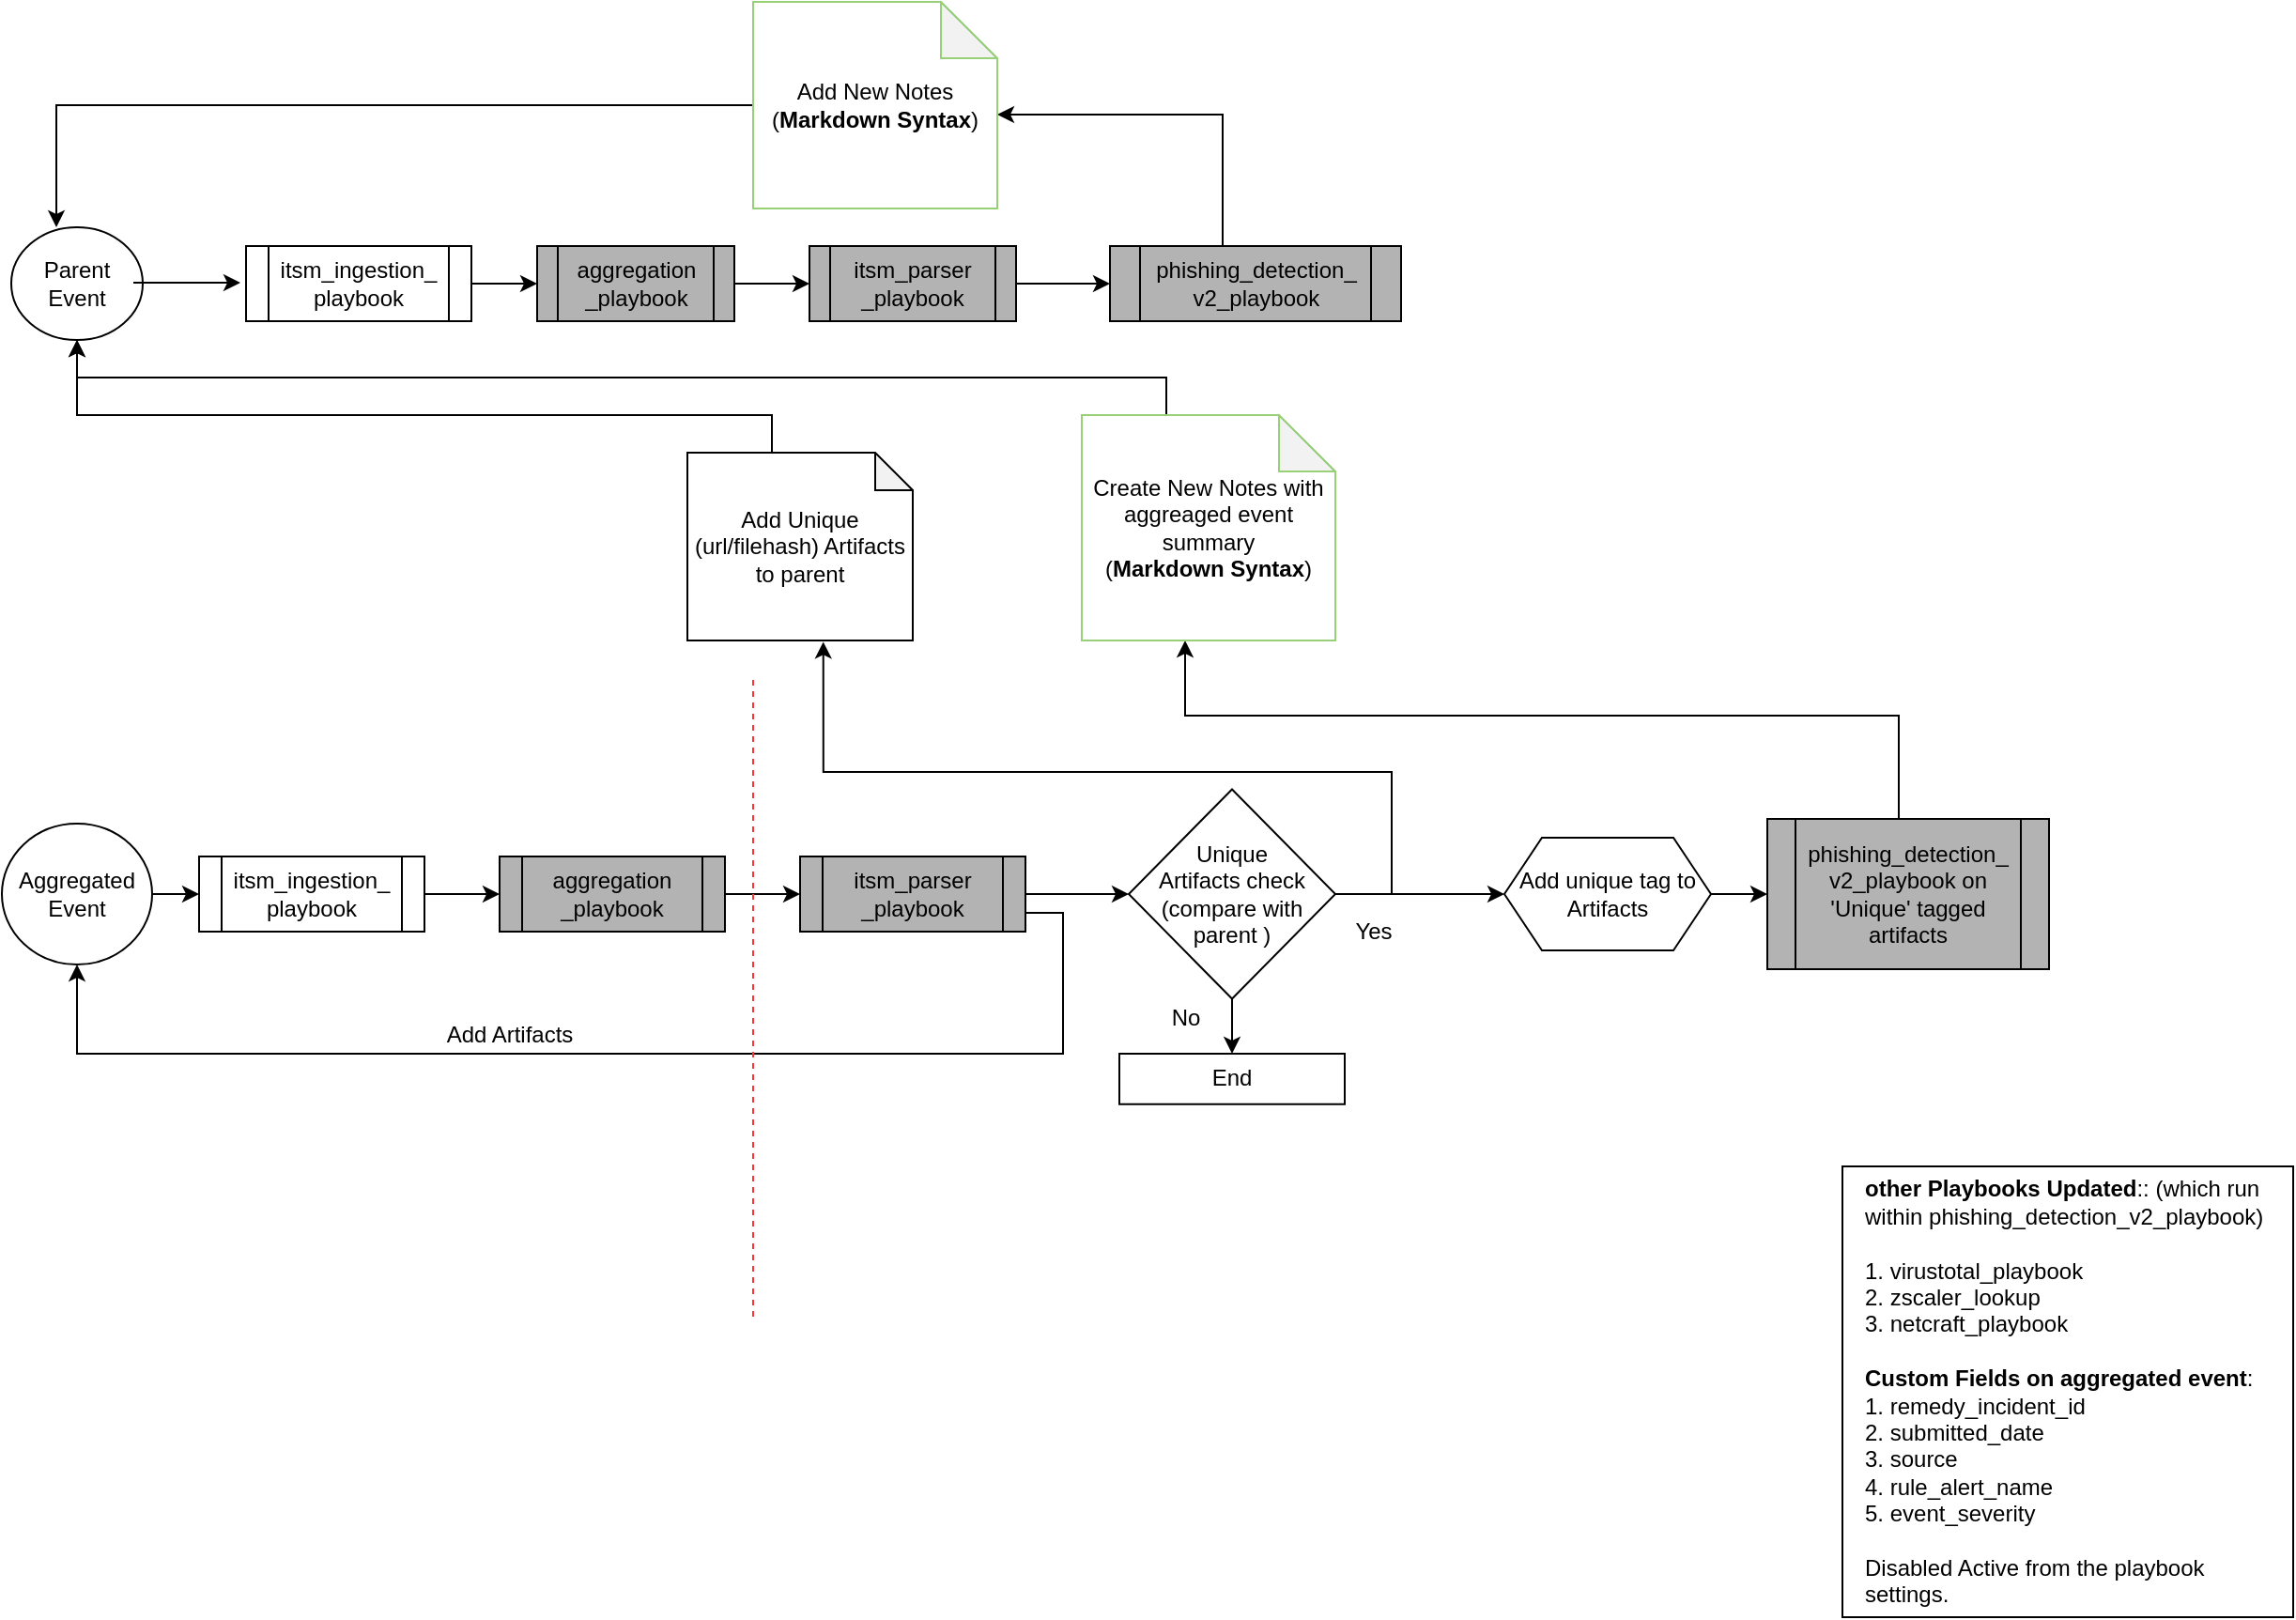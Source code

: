 <mxfile version="13.8.8" type="github" pages="3">
  <diagram id="gE42BKl88uLbt6vD5m_b" name="Aggregation Summary">
    <mxGraphModel dx="1234" dy="437" grid="1" gridSize="10" guides="1" tooltips="1" connect="1" arrows="1" fold="1" page="1" pageScale="1" pageWidth="850" pageHeight="1100" math="0" shadow="0">
      <root>
        <mxCell id="0" />
        <mxCell id="1" parent="0" />
        <mxCell id="b96Z--FaAQciaPmejpgh-1" value="Parent&lt;br&gt;Event" style="ellipse;whiteSpace=wrap;html=1;" parent="1" vertex="1">
          <mxGeometry x="25" y="150" width="70" height="60" as="geometry" />
        </mxCell>
        <mxCell id="b96Z--FaAQciaPmejpgh-4" value="" style="endArrow=classic;html=1;" parent="1" edge="1">
          <mxGeometry width="50" height="50" relative="1" as="geometry">
            <mxPoint x="90" y="179.5" as="sourcePoint" />
            <mxPoint x="147" y="179.5" as="targetPoint" />
            <Array as="points" />
          </mxGeometry>
        </mxCell>
        <mxCell id="b96Z--FaAQciaPmejpgh-12" style="edgeStyle=orthogonalEdgeStyle;rounded=0;orthogonalLoop=1;jettySize=auto;html=1;exitX=1;exitY=0.5;exitDx=0;exitDy=0;entryX=0;entryY=0.5;entryDx=0;entryDy=0;" parent="1" source="b96Z--FaAQciaPmejpgh-5" target="b96Z--FaAQciaPmejpgh-6" edge="1">
          <mxGeometry relative="1" as="geometry" />
        </mxCell>
        <mxCell id="b96Z--FaAQciaPmejpgh-5" value="itsm_ingestion_&lt;br&gt;playbook" style="shape=process;whiteSpace=wrap;html=1;backgroundOutline=1;" parent="1" vertex="1">
          <mxGeometry x="150" y="160" width="120" height="40" as="geometry" />
        </mxCell>
        <mxCell id="b96Z--FaAQciaPmejpgh-13" style="edgeStyle=orthogonalEdgeStyle;rounded=0;orthogonalLoop=1;jettySize=auto;html=1;entryX=0;entryY=0.5;entryDx=0;entryDy=0;" parent="1" source="b96Z--FaAQciaPmejpgh-6" target="b96Z--FaAQciaPmejpgh-7" edge="1">
          <mxGeometry relative="1" as="geometry" />
        </mxCell>
        <mxCell id="b96Z--FaAQciaPmejpgh-6" value="aggregation&lt;br&gt;_playbook" style="shape=process;whiteSpace=wrap;html=1;backgroundOutline=1;strokeWidth=1;fillColor=#B3B3B3;" parent="1" vertex="1">
          <mxGeometry x="305" y="160" width="105" height="40" as="geometry" />
        </mxCell>
        <mxCell id="b96Z--FaAQciaPmejpgh-16" style="edgeStyle=orthogonalEdgeStyle;rounded=0;orthogonalLoop=1;jettySize=auto;html=1;entryX=0;entryY=0.5;entryDx=0;entryDy=0;" parent="1" source="b96Z--FaAQciaPmejpgh-7" target="b96Z--FaAQciaPmejpgh-9" edge="1">
          <mxGeometry relative="1" as="geometry" />
        </mxCell>
        <mxCell id="b96Z--FaAQciaPmejpgh-7" value="itsm_parser&lt;br&gt;_playbook" style="shape=process;whiteSpace=wrap;html=1;backgroundOutline=1;fillColor=#B3B3B3;" parent="1" vertex="1">
          <mxGeometry x="450" y="160" width="110" height="40" as="geometry" />
        </mxCell>
        <mxCell id="b96Z--FaAQciaPmejpgh-33" value="" style="edgeStyle=orthogonalEdgeStyle;rounded=0;orthogonalLoop=1;jettySize=auto;html=1;" parent="1" source="b96Z--FaAQciaPmejpgh-9" target="b96Z--FaAQciaPmejpgh-32" edge="1">
          <mxGeometry relative="1" as="geometry">
            <Array as="points">
              <mxPoint x="670" y="90" />
            </Array>
          </mxGeometry>
        </mxCell>
        <mxCell id="b96Z--FaAQciaPmejpgh-9" value="phishing_detection_&lt;br&gt;v2_playbook" style="shape=process;whiteSpace=wrap;html=1;backgroundOutline=1;fillColor=#B3B3B3;" parent="1" vertex="1">
          <mxGeometry x="610" y="160" width="155" height="40" as="geometry" />
        </mxCell>
        <mxCell id="b96Z--FaAQciaPmejpgh-20" style="edgeStyle=orthogonalEdgeStyle;rounded=0;orthogonalLoop=1;jettySize=auto;html=1;" parent="1" source="b96Z--FaAQciaPmejpgh-19" target="b96Z--FaAQciaPmejpgh-21" edge="1">
          <mxGeometry relative="1" as="geometry">
            <mxPoint x="135" y="320" as="targetPoint" />
          </mxGeometry>
        </mxCell>
        <mxCell id="b96Z--FaAQciaPmejpgh-19" value="Aggregated&lt;br&gt;Event" style="ellipse;whiteSpace=wrap;html=1;" parent="1" vertex="1">
          <mxGeometry x="20" y="467.5" width="80" height="75" as="geometry" />
        </mxCell>
        <mxCell id="b96Z--FaAQciaPmejpgh-23" style="edgeStyle=orthogonalEdgeStyle;rounded=0;orthogonalLoop=1;jettySize=auto;html=1;entryX=0;entryY=0.5;entryDx=0;entryDy=0;" parent="1" source="b96Z--FaAQciaPmejpgh-21" target="b96Z--FaAQciaPmejpgh-22" edge="1">
          <mxGeometry relative="1" as="geometry">
            <mxPoint x="275" y="320" as="targetPoint" />
          </mxGeometry>
        </mxCell>
        <mxCell id="b96Z--FaAQciaPmejpgh-21" value="&lt;span&gt;itsm_ingestion_&lt;/span&gt;&lt;br&gt;&lt;span&gt;playbook&lt;/span&gt;" style="shape=process;whiteSpace=wrap;html=1;backgroundOutline=1;" parent="1" vertex="1">
          <mxGeometry x="125" y="485" width="120" height="40" as="geometry" />
        </mxCell>
        <mxCell id="b96Z--FaAQciaPmejpgh-24" style="edgeStyle=orthogonalEdgeStyle;rounded=0;orthogonalLoop=1;jettySize=auto;html=1;" parent="1" source="b96Z--FaAQciaPmejpgh-22" target="b96Z--FaAQciaPmejpgh-25" edge="1">
          <mxGeometry relative="1" as="geometry">
            <mxPoint x="445" y="320" as="targetPoint" />
          </mxGeometry>
        </mxCell>
        <mxCell id="b96Z--FaAQciaPmejpgh-22" value="aggregation&lt;br&gt;_playbook" style="shape=process;whiteSpace=wrap;html=1;backgroundOutline=1;fillColor=#B3B3B3;" parent="1" vertex="1">
          <mxGeometry x="285" y="485" width="120" height="40" as="geometry" />
        </mxCell>
        <mxCell id="b96Z--FaAQciaPmejpgh-48" style="edgeStyle=orthogonalEdgeStyle;rounded=0;orthogonalLoop=1;jettySize=auto;html=1;exitX=1;exitY=0.5;exitDx=0;exitDy=0;strokeColor=#000000;" parent="1" source="b96Z--FaAQciaPmejpgh-25" target="b96Z--FaAQciaPmejpgh-49" edge="1">
          <mxGeometry relative="1" as="geometry">
            <mxPoint x="585" y="450" as="targetPoint" />
          </mxGeometry>
        </mxCell>
        <mxCell id="b96Z--FaAQciaPmejpgh-67" style="edgeStyle=orthogonalEdgeStyle;rounded=0;orthogonalLoop=1;jettySize=auto;html=1;exitX=1;exitY=0.75;exitDx=0;exitDy=0;entryX=0.5;entryY=1;entryDx=0;entryDy=0;strokeColor=#000000;" parent="1" source="b96Z--FaAQciaPmejpgh-25" target="b96Z--FaAQciaPmejpgh-19" edge="1">
          <mxGeometry relative="1" as="geometry">
            <Array as="points">
              <mxPoint x="585" y="515" />
              <mxPoint x="585" y="590" />
              <mxPoint x="60" y="590" />
            </Array>
          </mxGeometry>
        </mxCell>
        <mxCell id="b96Z--FaAQciaPmejpgh-25" value="&lt;span&gt;itsm_parser&lt;/span&gt;&lt;br&gt;&lt;span&gt;_playbook&lt;/span&gt;" style="shape=process;whiteSpace=wrap;html=1;backgroundOutline=1;fillColor=#B3B3B3;" parent="1" vertex="1">
          <mxGeometry x="445" y="485" width="120" height="40" as="geometry" />
        </mxCell>
        <mxCell id="b96Z--FaAQciaPmejpgh-29" style="edgeStyle=orthogonalEdgeStyle;rounded=0;orthogonalLoop=1;jettySize=auto;html=1;exitX=1;exitY=0.5;exitDx=0;exitDy=0;" parent="1" source="b96Z--FaAQciaPmejpgh-27" target="b96Z--FaAQciaPmejpgh-30" edge="1">
          <mxGeometry relative="1" as="geometry">
            <mxPoint x="605" y="360" as="targetPoint" />
            <Array as="points">
              <mxPoint x="1110" y="500" />
              <mxPoint x="1030" y="500" />
              <mxPoint x="1030" y="410" />
              <mxPoint x="650" y="410" />
            </Array>
          </mxGeometry>
        </mxCell>
        <mxCell id="b96Z--FaAQciaPmejpgh-27" value="&lt;span&gt;phishing_detection_&lt;/span&gt;&lt;br&gt;&lt;span&gt;v2_playbook on &#39;Unique&#39; tagged artifacts&lt;/span&gt;" style="shape=process;whiteSpace=wrap;html=1;backgroundOutline=1;fillColor=#B3B3B3;" parent="1" vertex="1">
          <mxGeometry x="960" y="465" width="150" height="80" as="geometry" />
        </mxCell>
        <mxCell id="b96Z--FaAQciaPmejpgh-31" style="edgeStyle=orthogonalEdgeStyle;rounded=0;orthogonalLoop=1;jettySize=auto;html=1;" parent="1" source="b96Z--FaAQciaPmejpgh-30" target="b96Z--FaAQciaPmejpgh-1" edge="1">
          <mxGeometry relative="1" as="geometry">
            <Array as="points">
              <mxPoint x="640" y="230" />
              <mxPoint x="60" y="230" />
            </Array>
          </mxGeometry>
        </mxCell>
        <mxCell id="b96Z--FaAQciaPmejpgh-30" value="Create New Notes with aggreaged event summary&lt;br&gt;(&lt;b&gt;Markdown Syntax&lt;/b&gt;)" style="shape=note;whiteSpace=wrap;html=1;backgroundOutline=1;darkOpacity=0.05;fillColor=#FFFFFF;strokeColor=#97D077;" parent="1" vertex="1">
          <mxGeometry x="595" y="250" width="135" height="120" as="geometry" />
        </mxCell>
        <mxCell id="b96Z--FaAQciaPmejpgh-35" value="" style="edgeStyle=orthogonalEdgeStyle;rounded=0;orthogonalLoop=1;jettySize=auto;html=1;entryX=0.343;entryY=0;entryDx=0;entryDy=0;entryPerimeter=0;" parent="1" source="b96Z--FaAQciaPmejpgh-32" target="b96Z--FaAQciaPmejpgh-1" edge="1">
          <mxGeometry relative="1" as="geometry" />
        </mxCell>
        <mxCell id="b96Z--FaAQciaPmejpgh-32" value="Add New Notes&lt;br&gt;(&lt;b&gt;Markdown Syntax&lt;/b&gt;)" style="shape=note;whiteSpace=wrap;html=1;backgroundOutline=1;darkOpacity=0.05;strokeColor=#97D077;" parent="1" vertex="1">
          <mxGeometry x="420" y="30" width="130" height="110" as="geometry" />
        </mxCell>
        <mxCell id="b96Z--FaAQciaPmejpgh-39" style="edgeStyle=orthogonalEdgeStyle;rounded=0;orthogonalLoop=1;jettySize=auto;html=1;entryX=0.5;entryY=1;entryDx=0;entryDy=0;" parent="1" source="b96Z--FaAQciaPmejpgh-36" target="b96Z--FaAQciaPmejpgh-1" edge="1">
          <mxGeometry relative="1" as="geometry">
            <Array as="points">
              <mxPoint x="430" y="250" />
              <mxPoint x="60" y="250" />
            </Array>
          </mxGeometry>
        </mxCell>
        <mxCell id="b96Z--FaAQciaPmejpgh-36" value="Add Unique (url/filehash) Artifacts to parent" style="shape=note;whiteSpace=wrap;html=1;backgroundOutline=1;darkOpacity=0.05;size=20;" parent="1" vertex="1">
          <mxGeometry x="385" y="270" width="120" height="100" as="geometry" />
        </mxCell>
        <mxCell id="b96Z--FaAQciaPmejpgh-54" value="" style="edgeStyle=orthogonalEdgeStyle;rounded=0;orthogonalLoop=1;jettySize=auto;html=1;" parent="1" source="b96Z--FaAQciaPmejpgh-49" target="b96Z--FaAQciaPmejpgh-53" edge="1">
          <mxGeometry relative="1" as="geometry" />
        </mxCell>
        <mxCell id="b96Z--FaAQciaPmejpgh-61" value="" style="edgeStyle=orthogonalEdgeStyle;rounded=0;orthogonalLoop=1;jettySize=auto;html=1;strokeColor=#000000;entryX=0.603;entryY=1.007;entryDx=0;entryDy=0;entryPerimeter=0;" parent="1" source="b96Z--FaAQciaPmejpgh-49" target="b96Z--FaAQciaPmejpgh-36" edge="1">
          <mxGeometry relative="1" as="geometry">
            <Array as="points">
              <mxPoint x="760" y="505" />
              <mxPoint x="760" y="440" />
              <mxPoint x="457" y="440" />
            </Array>
          </mxGeometry>
        </mxCell>
        <mxCell id="b96Z--FaAQciaPmejpgh-65" style="edgeStyle=orthogonalEdgeStyle;rounded=0;orthogonalLoop=1;jettySize=auto;html=1;exitX=1;exitY=0.5;exitDx=0;exitDy=0;entryX=0;entryY=0.5;entryDx=0;entryDy=0;strokeColor=#000000;" parent="1" source="b96Z--FaAQciaPmejpgh-49" target="b96Z--FaAQciaPmejpgh-56" edge="1">
          <mxGeometry relative="1" as="geometry" />
        </mxCell>
        <mxCell id="b96Z--FaAQciaPmejpgh-49" value="Unique &lt;br&gt;Artifacts check&lt;br&gt;(compare with parent )" style="rhombus;whiteSpace=wrap;html=1;" parent="1" vertex="1">
          <mxGeometry x="620" y="449.22" width="110" height="111.56" as="geometry" />
        </mxCell>
        <mxCell id="b96Z--FaAQciaPmejpgh-52" value="Yes" style="text;html=1;align=center;verticalAlign=middle;resizable=0;points=[];autosize=1;" parent="1" vertex="1">
          <mxGeometry x="735" y="515" width="30" height="20" as="geometry" />
        </mxCell>
        <mxCell id="b96Z--FaAQciaPmejpgh-53" value="End" style="whiteSpace=wrap;html=1;" parent="1" vertex="1">
          <mxGeometry x="615" y="590" width="120" height="26.88" as="geometry" />
        </mxCell>
        <mxCell id="b96Z--FaAQciaPmejpgh-55" value="No" style="text;html=1;align=center;verticalAlign=middle;resizable=0;points=[];autosize=1;" parent="1" vertex="1">
          <mxGeometry x="635" y="560.78" width="30" height="20" as="geometry" />
        </mxCell>
        <mxCell id="b96Z--FaAQciaPmejpgh-57" style="edgeStyle=orthogonalEdgeStyle;rounded=0;orthogonalLoop=1;jettySize=auto;html=1;entryX=0;entryY=0.5;entryDx=0;entryDy=0;strokeColor=#000000;" parent="1" source="b96Z--FaAQciaPmejpgh-56" target="b96Z--FaAQciaPmejpgh-27" edge="1">
          <mxGeometry relative="1" as="geometry" />
        </mxCell>
        <mxCell id="b96Z--FaAQciaPmejpgh-56" value="Add unique tag to Artifacts" style="shape=hexagon;perimeter=hexagonPerimeter2;whiteSpace=wrap;html=1;fixedSize=1;" parent="1" vertex="1">
          <mxGeometry x="820" y="475" width="110" height="60" as="geometry" />
        </mxCell>
        <mxCell id="b96Z--FaAQciaPmejpgh-68" value="Add Artifacts" style="text;html=1;align=center;verticalAlign=middle;resizable=0;points=[];autosize=1;" parent="1" vertex="1">
          <mxGeometry x="250" y="570" width="80" height="20" as="geometry" />
        </mxCell>
        <mxCell id="fnr5mTM9cUQArctGiF-l-1" value="&lt;b&gt;other Playbooks Updated&lt;/b&gt;:: (which run within phishing_detection_v2_playbook)&lt;br&gt;&lt;br&gt;1. virustotal_playbook&lt;br&gt;2. zscaler_lookup&lt;br&gt;3. netcraft_playbook&lt;br&gt;&lt;br&gt;&lt;b&gt;Custom Fields on aggregated event&lt;/b&gt;:&lt;br&gt;1. remedy_incident_id&lt;br&gt;2. submitted_date&lt;br&gt;3. source&lt;br&gt;4. rule_alert_name&lt;br&gt;5. event_severity&lt;br&gt;&lt;br&gt;Disabled Active from the playbook settings." style="whiteSpace=wrap;html=1;aspect=fixed;align=left;spacingTop=0;spacingLeft=10;" parent="1" vertex="1">
          <mxGeometry x="1000" y="650" width="240" height="240" as="geometry" />
        </mxCell>
        <mxCell id="GDLRz4vSRAY1XBXaF-vw-1" value="" style="endArrow=none;dashed=1;html=1;strokeColor=#FF3333;" parent="1" edge="1">
          <mxGeometry width="50" height="50" relative="1" as="geometry">
            <mxPoint x="420" y="730" as="sourcePoint" />
            <mxPoint x="420" y="390" as="targetPoint" />
          </mxGeometry>
        </mxCell>
      </root>
    </mxGraphModel>
  </diagram>
  <diagram id="kWyBnaxBHq6z5zCMUona" name="Summary Object">
    <mxGraphModel dx="782" dy="437" grid="1" gridSize="10" guides="1" tooltips="1" connect="1" arrows="1" fold="1" page="1" pageScale="1" pageWidth="850" pageHeight="1100" math="0" shadow="0">
      <root>
        <mxCell id="Uzh9qxh1pEm_OjEc7MrS-0" />
        <mxCell id="Uzh9qxh1pEm_OjEc7MrS-1" parent="Uzh9qxh1pEm_OjEc7MrS-0" />
        <mxCell id="9FdUsDpdbuUubvHddjhA-1" value="" style="dashed=0;outlineConnect=0;html=1;align=center;labelPosition=center;verticalLabelPosition=bottom;verticalAlign=top;shape=mxgraph.weblogos.json_2;strokeColor=#97D077;strokeWidth=1;fillColor=#FFFFFF;" parent="Uzh9qxh1pEm_OjEc7MrS-1" vertex="1">
          <mxGeometry x="100" y="35.2" width="80.4" height="25.2" as="geometry" />
        </mxCell>
        <mxCell id="4Nl-ElpUadaNBDXM-pfR-3" style="edgeStyle=orthogonalEdgeStyle;rounded=0;orthogonalLoop=1;jettySize=auto;html=1;exitX=1;exitY=0.5;exitDx=0;exitDy=0;strokeColor=#000000;" parent="Uzh9qxh1pEm_OjEc7MrS-1" source="4Nl-ElpUadaNBDXM-pfR-0" target="4Nl-ElpUadaNBDXM-pfR-4" edge="1">
          <mxGeometry relative="1" as="geometry">
            <mxPoint x="400" y="235" as="targetPoint" />
          </mxGeometry>
        </mxCell>
        <mxCell id="4Nl-ElpUadaNBDXM-pfR-0" value="{&lt;br&gt;&lt;br&gt;&quot;phishing_summary&quot;: {&lt;br&gt;&amp;nbsp; &amp;nbsp; &amp;nbsp;&quot;heading&quot;: &quot;&quot;,&lt;br&gt;&amp;nbsp; &amp;nbsp; &amp;nbsp;&quot;header_info&quot;: &quot;&quot;,&lt;br&gt;&amp;nbsp; &amp;nbsp; &amp;nbsp;&quot;urls&quot;:&quot;&quot;,&lt;br&gt;&amp;nbsp; &amp;nbsp; &amp;nbsp;&quot;attachments&quot;: &quot;&quot;&lt;br&gt;&amp;nbsp; &amp;nbsp; &amp;nbsp;-------------&lt;br&gt;&amp;nbsp; &amp;nbsp; &amp;nbsp;-------------&lt;br&gt;&amp;nbsp; &amp;nbsp; &amp;nbsp;-------------&lt;br&gt;},&lt;br&gt;&lt;br&gt;aggregated_events: {&lt;br&gt;&amp;nbsp; &amp;nbsp;16161: {},&lt;br&gt;&amp;nbsp; &amp;nbsp;16162: {},&amp;nbsp;&lt;br&gt;&amp;nbsp; &amp;nbsp;16163: {},&lt;br&gt;&amp;nbsp; &amp;nbsp;-------------,&lt;br&gt;&amp;nbsp; &amp;nbsp;-------------&amp;nbsp; &amp;nbsp;&lt;br&gt;&amp;nbsp;}&lt;br&gt;}" style="whiteSpace=wrap;html=1;aspect=fixed;strokeColor=#97D077;strokeWidth=1;fillColor=#FFFFFF;align=left;spacingLeft=14;" parent="Uzh9qxh1pEm_OjEc7MrS-1" vertex="1">
          <mxGeometry x="60" y="100" width="300" height="300" as="geometry" />
        </mxCell>
        <mxCell id="4Nl-ElpUadaNBDXM-pfR-2" value="On parent&amp;nbsp; container object &lt;br&gt;data will stored and aggregated data will be created &lt;br&gt;only if it found unique artifacts found in the event" style="text;html=1;align=center;verticalAlign=middle;resizable=0;points=[];autosize=1;" parent="Uzh9qxh1pEm_OjEc7MrS-1" vertex="1">
          <mxGeometry x="290" y="10.4" width="290" height="50" as="geometry" />
        </mxCell>
        <mxCell id="4Nl-ElpUadaNBDXM-pfR-4" value="Create Markup &lt;br&gt;notes&amp;nbsp;" style="shape=note;whiteSpace=wrap;html=1;backgroundOutline=1;darkOpacity=0.05;" parent="Uzh9qxh1pEm_OjEc7MrS-1" vertex="1">
          <mxGeometry x="430" y="182.5" width="120" height="105" as="geometry" />
        </mxCell>
        <mxCell id="eevsJihTxQqJfoY1fchV-0" value="&lt;font style=&quot;font-size: 15px&quot;&gt;phantom.update(container,{&#39;data&#39;: summary_object})&lt;/font&gt;" style="whiteSpace=wrap;html=1;align=center;strokeColor=#FFFFFF;" parent="Uzh9qxh1pEm_OjEc7MrS-1" vertex="1">
          <mxGeometry x="280" y="440" width="370" height="40" as="geometry" />
        </mxCell>
      </root>
    </mxGraphModel>
  </diagram>
  <diagram id="GJNvkfT7QfhBnJunS7r-" name="Page-3">
    <mxGraphModel dx="994" dy="437" grid="1" gridSize="10" guides="1" tooltips="1" connect="1" arrows="1" fold="1" page="1" pageScale="1" pageWidth="850" pageHeight="1100" math="0" shadow="0">
      <root>
        <mxCell id="jjxk6rm0DJR1onn1oSPT-0" />
        <mxCell id="jjxk6rm0DJR1onn1oSPT-1" parent="jjxk6rm0DJR1onn1oSPT-0" />
        <mxCell id="jjxk6rm0DJR1onn1oSPT-3" style="edgeStyle=orthogonalEdgeStyle;rounded=0;orthogonalLoop=1;jettySize=auto;html=1;" parent="jjxk6rm0DJR1onn1oSPT-1" source="jjxk6rm0DJR1onn1oSPT-2" edge="1">
          <mxGeometry relative="1" as="geometry">
            <mxPoint x="170" y="157.5" as="targetPoint" />
          </mxGeometry>
        </mxCell>
        <mxCell id="jjxk6rm0DJR1onn1oSPT-7" style="edgeStyle=orthogonalEdgeStyle;rounded=0;orthogonalLoop=1;jettySize=auto;html=1;" parent="jjxk6rm0DJR1onn1oSPT-1" source="jjxk6rm0DJR1onn1oSPT-2" edge="1">
          <mxGeometry relative="1" as="geometry">
            <mxPoint x="85" y="232.5" as="targetPoint" />
          </mxGeometry>
        </mxCell>
        <mxCell id="jjxk6rm0DJR1onn1oSPT-2" value="start" style="ellipse;whiteSpace=wrap;html=1;" parent="jjxk6rm0DJR1onn1oSPT-1" vertex="1">
          <mxGeometry x="40" y="142.5" width="90" height="30" as="geometry" />
        </mxCell>
        <mxCell id="jjxk6rm0DJR1onn1oSPT-8" style="edgeStyle=orthogonalEdgeStyle;rounded=0;orthogonalLoop=1;jettySize=auto;html=1;" parent="jjxk6rm0DJR1onn1oSPT-1" source="jjxk6rm0DJR1onn1oSPT-6" edge="1">
          <mxGeometry relative="1" as="geometry">
            <mxPoint x="290" y="161.25" as="targetPoint" />
          </mxGeometry>
        </mxCell>
        <mxCell id="jjxk6rm0DJR1onn1oSPT-6" value="Add Ip in unix auth" style="whiteSpace=wrap;html=1;" parent="jjxk6rm0DJR1onn1oSPT-1" vertex="1">
          <mxGeometry x="170" y="140" width="80" height="42.5" as="geometry" />
        </mxCell>
        <mxCell id="jjxk6rm0DJR1onn1oSPT-10" style="edgeStyle=orthogonalEdgeStyle;rounded=0;orthogonalLoop=1;jettySize=auto;html=1;" parent="jjxk6rm0DJR1onn1oSPT-1" source="jjxk6rm0DJR1onn1oSPT-9" edge="1">
          <mxGeometry relative="1" as="geometry">
            <mxPoint x="440" y="162.5" as="targetPoint" />
          </mxGeometry>
        </mxCell>
        <mxCell id="jjxk6rm0DJR1onn1oSPT-9" value="Add ip in asset&amp;nbsp;&lt;br&gt;group" style="whiteSpace=wrap;html=1;" parent="jjxk6rm0DJR1onn1oSPT-1" vertex="1">
          <mxGeometry x="290" y="142.5" width="100" height="40" as="geometry" />
        </mxCell>
        <mxCell id="jjxk6rm0DJR1onn1oSPT-13" style="edgeStyle=orthogonalEdgeStyle;rounded=0;orthogonalLoop=1;jettySize=auto;html=1;" parent="jjxk6rm0DJR1onn1oSPT-1" source="jjxk6rm0DJR1onn1oSPT-12" edge="1">
          <mxGeometry relative="1" as="geometry">
            <mxPoint x="560" y="162.5" as="targetPoint" />
          </mxGeometry>
        </mxCell>
        <mxCell id="jjxk6rm0DJR1onn1oSPT-12" value="Scan using opt1" style="whiteSpace=wrap;html=1;strokeColor=#FF3333;" parent="jjxk6rm0DJR1onn1oSPT-1" vertex="1">
          <mxGeometry x="440" y="142.5" width="90" height="40" as="geometry" />
        </mxCell>
        <mxCell id="l0pJUpO-Kfidr93NYYCC-0" style="edgeStyle=orthogonalEdgeStyle;rounded=0;orthogonalLoop=1;jettySize=auto;html=1;exitX=1;exitY=0.5;exitDx=0;exitDy=0;entryX=0;entryY=0.5;entryDx=0;entryDy=0;" edge="1" parent="jjxk6rm0DJR1onn1oSPT-1" source="jjxk6rm0DJR1onn1oSPT-14" target="jjxk6rm0DJR1onn1oSPT-16">
          <mxGeometry relative="1" as="geometry" />
        </mxCell>
        <mxCell id="jjxk6rm0DJR1onn1oSPT-14" value="Scan using opt2" style="whiteSpace=wrap;html=1;strokeColor=#FF3333;" parent="jjxk6rm0DJR1onn1oSPT-1" vertex="1">
          <mxGeometry x="560" y="142.5" width="100" height="40" as="geometry" />
        </mxCell>
        <mxCell id="l0pJUpO-Kfidr93NYYCC-1" style="edgeStyle=orthogonalEdgeStyle;rounded=0;orthogonalLoop=1;jettySize=auto;html=1;entryX=0;entryY=0.5;entryDx=0;entryDy=0;" edge="1" parent="jjxk6rm0DJR1onn1oSPT-1" source="jjxk6rm0DJR1onn1oSPT-16" target="jjxk6rm0DJR1onn1oSPT-18">
          <mxGeometry relative="1" as="geometry" />
        </mxCell>
        <mxCell id="jjxk6rm0DJR1onn1oSPT-16" value="generate report&lt;br&gt;&amp;nbsp;(POL-1)" style="whiteSpace=wrap;html=1;" parent="jjxk6rm0DJR1onn1oSPT-1" vertex="1">
          <mxGeometry x="710" y="142.5" width="110" height="40" as="geometry" />
        </mxCell>
        <mxCell id="jjxk6rm0DJR1onn1oSPT-46" style="edgeStyle=orthogonalEdgeStyle;rounded=0;orthogonalLoop=1;jettySize=auto;html=1;" parent="jjxk6rm0DJR1onn1oSPT-1" source="jjxk6rm0DJR1onn1oSPT-18" edge="1">
          <mxGeometry relative="1" as="geometry">
            <mxPoint x="990" y="192.5" as="targetPoint" />
          </mxGeometry>
        </mxCell>
        <mxCell id="jjxk6rm0DJR1onn1oSPT-18" value="Genrate report &lt;br&gt;POL-2" style="whiteSpace=wrap;html=1;" parent="jjxk6rm0DJR1onn1oSPT-1" vertex="1">
          <mxGeometry x="860" y="142.5" width="100" height="40" as="geometry" />
        </mxCell>
        <mxCell id="jjxk6rm0DJR1onn1oSPT-21" style="edgeStyle=orthogonalEdgeStyle;rounded=0;orthogonalLoop=1;jettySize=auto;html=1;" parent="jjxk6rm0DJR1onn1oSPT-1" source="jjxk6rm0DJR1onn1oSPT-20" edge="1">
          <mxGeometry relative="1" as="geometry">
            <mxPoint x="80" y="302.5" as="targetPoint" />
          </mxGeometry>
        </mxCell>
        <mxCell id="jjxk6rm0DJR1onn1oSPT-20" value="Add IP in window Auth" style="whiteSpace=wrap;html=1;" parent="jjxk6rm0DJR1onn1oSPT-1" vertex="1">
          <mxGeometry x="20" y="232.5" width="120" height="40" as="geometry" />
        </mxCell>
        <mxCell id="jjxk6rm0DJR1onn1oSPT-23" style="edgeStyle=orthogonalEdgeStyle;rounded=0;orthogonalLoop=1;jettySize=auto;html=1;exitX=0.5;exitY=1;exitDx=0;exitDy=0;" parent="jjxk6rm0DJR1onn1oSPT-1" source="jjxk6rm0DJR1onn1oSPT-22" edge="1">
          <mxGeometry relative="1" as="geometry">
            <mxPoint x="80" y="372.5" as="targetPoint" />
          </mxGeometry>
        </mxCell>
        <mxCell id="jjxk6rm0DJR1onn1oSPT-22" value="Add IP in IIS Auth" style="whiteSpace=wrap;html=1;" parent="jjxk6rm0DJR1onn1oSPT-1" vertex="1">
          <mxGeometry x="20" y="302.5" width="120" height="40" as="geometry" />
        </mxCell>
        <mxCell id="jjxk6rm0DJR1onn1oSPT-25" style="edgeStyle=orthogonalEdgeStyle;rounded=0;orthogonalLoop=1;jettySize=auto;html=1;" parent="jjxk6rm0DJR1onn1oSPT-1" source="jjxk6rm0DJR1onn1oSPT-24" edge="1">
          <mxGeometry relative="1" as="geometry">
            <mxPoint x="85" y="502.5" as="targetPoint" />
          </mxGeometry>
        </mxCell>
        <mxCell id="jjxk6rm0DJR1onn1oSPT-24" value="Perform scan using&amp;nbsp;&lt;br&gt;OP (&lt;span style=&quot;font-size: 12.0pt ; line-height: 107% ; font-family: &amp;#34;calibri&amp;#34; , sans-serif&quot;&gt;AIVM-Policy Compliance-Web-IIS&lt;/span&gt;&lt;br&gt;)" style="whiteSpace=wrap;html=1;" parent="jjxk6rm0DJR1onn1oSPT-1" vertex="1">
          <mxGeometry x="20" y="372.5" width="130" height="100" as="geometry" />
        </mxCell>
        <mxCell id="jjxk6rm0DJR1onn1oSPT-26" value="Take report&amp;nbsp;&lt;br&gt;&lt;span style=&quot;font-size: 12.0pt ; line-height: 107% ; font-family: &amp;#34;calibri&amp;#34; , sans-serif&quot;&gt;AIVM - Policy Compliance - IIS 10.x&lt;/span&gt;" style="whiteSpace=wrap;html=1;" parent="jjxk6rm0DJR1onn1oSPT-1" vertex="1">
          <mxGeometry x="25" y="502.5" width="120" height="110" as="geometry" />
        </mxCell>
        <mxCell id="jjxk6rm0DJR1onn1oSPT-31" value="" style="edgeStyle=orthogonalEdgeStyle;rounded=0;orthogonalLoop=1;jettySize=auto;html=1;" parent="jjxk6rm0DJR1onn1oSPT-1" source="jjxk6rm0DJR1onn1oSPT-29" target="jjxk6rm0DJR1onn1oSPT-9" edge="1">
          <mxGeometry relative="1" as="geometry" />
        </mxCell>
        <mxCell id="jjxk6rm0DJR1onn1oSPT-29" value="Based on the&lt;br&gt;&amp;nbsp;webpath in remedy, auth_id &lt;br&gt;is decided from&lt;br&gt;&lt;b&gt;&lt;u&gt;&lt;span style=&quot;font-size: 10pt ; font-family: &amp;#34;arial&amp;#34; , sans-serif&quot;&gt;Asset&lt;br&gt;Group:&lt;br&gt;&lt;/span&gt;&lt;/u&gt;&lt;/b&gt;&lt;br&gt;API parameters:&lt;br&gt;&lt;b&gt;os&lt;/b&gt;,&lt;b&gt;ip&lt;/b&gt;,&lt;b&gt;auth_id&lt;/b&gt;&amp;nbsp;" style="text;html=1;align=center;verticalAlign=middle;resizable=0;points=[];autosize=1;" parent="jjxk6rm0DJR1onn1oSPT-1" vertex="1">
          <mxGeometry x="255" y="222.5" width="170" height="120" as="geometry" />
        </mxCell>
        <mxCell id="jjxk6rm0DJR1onn1oSPT-34" value="" style="edgeStyle=orthogonalEdgeStyle;rounded=0;orthogonalLoop=1;jettySize=auto;html=1;" parent="jjxk6rm0DJR1onn1oSPT-1" source="jjxk6rm0DJR1onn1oSPT-33" target="jjxk6rm0DJR1onn1oSPT-12" edge="1">
          <mxGeometry relative="1" as="geometry" />
        </mxCell>
        <mxCell id="jjxk6rm0DJR1onn1oSPT-33" value="Based on&lt;br&gt;&amp;nbsp;the webpath, opt1 id&lt;br&gt;&amp;nbsp;is decided&amp;nbsp;&lt;br&gt;from&lt;br&gt;&lt;b&gt;&lt;u&gt;&lt;span style=&quot;font-size: 10pt ; font-family: &amp;#34;arial&amp;#34; , sans-serif&quot;&gt;Option Profile 1:&lt;br&gt;&lt;/span&gt;&lt;/u&gt;&lt;/b&gt;&lt;br&gt;API parameters:&lt;br&gt;&lt;b&gt;scanner_name&lt;/b&gt;,&lt;br&gt;&lt;b&gt;ips&lt;/b&gt;,&lt;br&gt;&lt;b&gt;option_id (opt1)&lt;/b&gt;&lt;br&gt;&lt;b&gt;scan_title&amp;nbsp;&lt;/b&gt;,&lt;br&gt;&lt;b&gt;scan_type&lt;br&gt;&lt;/b&gt;&lt;b style=&quot;color: rgb(255 , 51 , 51)&quot;&gt;instance_string&lt;/b&gt;&lt;span style=&quot;color: rgb(255 , 51 , 51)&quot;&gt;: ?&lt;/span&gt;&lt;b&gt;&lt;br&gt;&lt;/b&gt;" style="text;html=1;align=center;verticalAlign=middle;resizable=0;points=[];autosize=1;" parent="jjxk6rm0DJR1onn1oSPT-1" vertex="1">
          <mxGeometry x="420" y="242.5" width="130" height="190" as="geometry" />
        </mxCell>
        <mxCell id="jjxk6rm0DJR1onn1oSPT-38" value="" style="edgeStyle=orthogonalEdgeStyle;rounded=0;orthogonalLoop=1;jettySize=auto;html=1;" parent="jjxk6rm0DJR1onn1oSPT-1" source="jjxk6rm0DJR1onn1oSPT-36" target="jjxk6rm0DJR1onn1oSPT-16" edge="1">
          <mxGeometry relative="1" as="geometry">
            <Array as="points">
              <mxPoint x="760" y="202.5" />
              <mxPoint x="760" y="202.5" />
            </Array>
          </mxGeometry>
        </mxCell>
        <mxCell id="jjxk6rm0DJR1onn1oSPT-36" value="&lt;div&gt;&lt;b&gt;&lt;br&gt;&lt;/b&gt;&lt;/div&gt;&lt;div&gt;&lt;b&gt;&lt;br&gt;&lt;/b&gt;&lt;/div&gt;&lt;div&gt;Based on the&amp;nbsp;&lt;/div&gt;&lt;div&gt;webpath. policy id&amp;nbsp;&lt;/div&gt;&lt;div&gt;is decided from&lt;/div&gt;&lt;div&gt;&lt;b&gt;&lt;u&gt;&lt;span style=&quot;font-size: 10pt ; font-family: &amp;#34;arial&amp;#34; , sans-serif&quot;&gt;Policy 1:&lt;/span&gt;&lt;/u&gt;&lt;/b&gt;&lt;br&gt;&lt;/div&gt;&lt;div&gt;&lt;b&gt;&lt;u&gt;&lt;span style=&quot;font-size: 10pt ; font-family: &amp;#34;arial&amp;#34; , sans-serif&quot;&gt;&lt;br&gt;&lt;/span&gt;&lt;/u&gt;&lt;/b&gt;&lt;/div&gt;&lt;div&gt;API Parameters&lt;/div&gt;&lt;div&gt;&lt;b&gt;&#39;report_title&#39;,&lt;/b&gt;&lt;/div&gt;&lt;div&gt;&lt;span&gt;&lt;b&gt;echo_request&#39;,&lt;/b&gt;&lt;/span&gt;&lt;/div&gt;&lt;div&gt;&lt;span&gt;&lt;b&gt;&#39;report_refs&#39;,&lt;/b&gt;&lt;/span&gt;&lt;/div&gt;&lt;div&gt;&lt;span&gt;&lt;b&gt;&#39;output_format&#39;,&amp;nbsp;&lt;/b&gt;&lt;/span&gt;&lt;/div&gt;&lt;div&gt;&lt;b&gt;&#39;&lt;font color=&quot;#ff3333&quot;&gt;template_id&lt;/font&gt;&#39;,&lt;/b&gt;&lt;/div&gt;&lt;div&gt;&lt;b&gt;&lt;span&gt;&#39;ip_restriction&lt;/span&gt;&lt;span&gt;&#39;,&lt;/span&gt;&lt;/b&gt;&lt;/div&gt;&lt;div&gt;&lt;span&gt;&lt;b&gt;policy_id&#39;&amp;nbsp; (POL1)&lt;/b&gt;&lt;/span&gt;&lt;b&gt;:&lt;/b&gt;&lt;/div&gt;&lt;div&gt;&lt;b&gt;&lt;br&gt;&lt;/b&gt;&lt;/div&gt;&lt;div&gt;&lt;b&gt;&lt;br&gt;&lt;/b&gt;&lt;/div&gt;&lt;div&gt;&lt;b&gt;Add&amp;nbsp;&lt;/b&gt;&lt;/div&gt;instance_string&lt;br&gt;&lt;div&gt;&lt;b&gt;pending&amp;nbsp;&lt;/b&gt;&lt;b&gt;&amp;nbsp;&lt;/b&gt;&lt;/div&gt;&lt;div&gt;&lt;p class=&quot;MsoNormal&quot;&gt;&lt;br&gt;&lt;/p&gt;&lt;/div&gt;" style="text;html=1;align=center;verticalAlign=middle;resizable=0;points=[];autosize=1;" parent="jjxk6rm0DJR1onn1oSPT-1" vertex="1">
          <mxGeometry x="700" y="222.5" width="120" height="320" as="geometry" />
        </mxCell>
        <mxCell id="jjxk6rm0DJR1onn1oSPT-42" style="edgeStyle=orthogonalEdgeStyle;rounded=0;orthogonalLoop=1;jettySize=auto;html=1;" parent="jjxk6rm0DJR1onn1oSPT-1" source="jjxk6rm0DJR1onn1oSPT-41" edge="1">
          <mxGeometry relative="1" as="geometry">
            <mxPoint x="625" y="192.5" as="targetPoint" />
            <Array as="points">
              <mxPoint x="625" y="192.5" />
              <mxPoint x="625" y="192.5" />
            </Array>
          </mxGeometry>
        </mxCell>
        <mxCell id="jjxk6rm0DJR1onn1oSPT-41" value="Based on&lt;br&gt;&amp;nbsp;the webpath, opt2 id&amp;nbsp;&lt;br&gt;is decided from&lt;br&gt;&lt;b&gt;&lt;u&gt;&lt;span style=&quot;font-size: 10pt ; font-family: &amp;#34;arial&amp;#34; , sans-serif&quot;&gt;Option Profile 2:&lt;br&gt;&lt;/span&gt;&lt;/u&gt;&lt;/b&gt;&lt;br&gt;API parameters:&lt;br&gt;&lt;b&gt;scanner_name&lt;/b&gt;,&lt;br&gt;&lt;b&gt;ips&lt;/b&gt;,&lt;br&gt;&lt;b&gt;option_id (opt2)&lt;/b&gt;&lt;br&gt;&lt;b&gt;scan_title&amp;nbsp;&lt;/b&gt;,&lt;br&gt;&lt;b&gt;scan_type&lt;br&gt;&lt;br&gt;&lt;/b&gt;" style="text;html=1;align=center;verticalAlign=middle;resizable=0;points=[];autosize=1;" parent="jjxk6rm0DJR1onn1oSPT-1" vertex="1">
          <mxGeometry x="560" y="252.5" width="130" height="170" as="geometry" />
        </mxCell>
        <mxCell id="jjxk6rm0DJR1onn1oSPT-44" value="" style="edgeStyle=orthogonalEdgeStyle;rounded=0;orthogonalLoop=1;jettySize=auto;html=1;" parent="jjxk6rm0DJR1onn1oSPT-1" source="jjxk6rm0DJR1onn1oSPT-43" target="jjxk6rm0DJR1onn1oSPT-18" edge="1">
          <mxGeometry relative="1" as="geometry" />
        </mxCell>
        <mxCell id="jjxk6rm0DJR1onn1oSPT-43" value="&lt;div&gt;&lt;b&gt;&lt;br&gt;&lt;/b&gt;&lt;/div&gt;&lt;div&gt;&lt;b&gt;&lt;br&gt;&lt;/b&gt;&lt;/div&gt;&lt;div&gt;Based on the&amp;nbsp;&lt;/div&gt;&lt;div&gt;webpath. Policy id&lt;/div&gt;&lt;div&gt;is decided from&lt;/div&gt;&lt;div&gt;&lt;b&gt;&lt;u&gt;&lt;span style=&quot;font-size: 10pt ; font-family: &amp;#34;arial&amp;#34; , sans-serif&quot;&gt;Policy 2:&lt;/span&gt;&lt;/u&gt;&lt;/b&gt;&lt;br&gt;&lt;/div&gt;&lt;div&gt;&lt;b&gt;&lt;u&gt;&lt;span style=&quot;font-size: 10pt ; font-family: &amp;#34;arial&amp;#34; , sans-serif&quot;&gt;&lt;br&gt;&lt;/span&gt;&lt;/u&gt;&lt;/b&gt;&lt;/div&gt;&lt;div&gt;API Parameters&lt;/div&gt;&lt;div&gt;&lt;b&gt;&#39;report_title&#39;,&lt;/b&gt;&lt;/div&gt;&lt;div&gt;&lt;span&gt;&lt;b&gt;echo_request&#39;,&lt;/b&gt;&lt;/span&gt;&lt;/div&gt;&lt;div&gt;&lt;span&gt;&lt;b&gt;&#39;report_refs&#39;,&lt;/b&gt;&lt;/span&gt;&lt;/div&gt;&lt;div&gt;&lt;span&gt;&lt;b&gt;&#39;output_format&#39;,&amp;nbsp;&lt;/b&gt;&lt;/span&gt;&lt;/div&gt;&lt;div&gt;&lt;b&gt;&#39;&lt;font color=&quot;#ff3333&quot;&gt;template_id&lt;/font&gt;&#39;,&lt;/b&gt;&lt;/div&gt;&lt;div&gt;&lt;b&gt;&lt;span&gt;&#39;ip_restriction&lt;/span&gt;&lt;span&gt;&#39;,&lt;/span&gt;&lt;/b&gt;&lt;/div&gt;&lt;div&gt;&lt;span&gt;&lt;b&gt;policy_id&#39;&amp;nbsp; (POL2)&lt;/b&gt;&lt;/span&gt;&lt;b&gt;:&lt;/b&gt;&lt;/div&gt;&lt;div&gt;&lt;b&gt;&lt;br&gt;&lt;/b&gt;&lt;/div&gt;&lt;div&gt;&lt;b&gt;Add&amp;nbsp;&lt;/b&gt;&lt;/div&gt;instance_string&lt;br&gt;&lt;div&gt;&lt;b&gt;pending&amp;nbsp;&lt;/b&gt;&lt;b&gt;&amp;nbsp;&lt;/b&gt;&lt;/div&gt;" style="text;html=1;align=center;verticalAlign=middle;resizable=0;points=[];autosize=1;" parent="jjxk6rm0DJR1onn1oSPT-1" vertex="1">
          <mxGeometry x="850" y="217.5" width="120" height="270" as="geometry" />
        </mxCell>
        <mxCell id="l0pJUpO-Kfidr93NYYCC-2" value="api/2.0/fo/auth" style="text;html=1;align=center;verticalAlign=middle;resizable=0;points=[];autosize=1;" vertex="1" parent="jjxk6rm0DJR1onn1oSPT-1">
          <mxGeometry x="155" y="250" width="90" height="20" as="geometry" />
        </mxCell>
        <mxCell id="l0pJUpO-Kfidr93NYYCC-4" value="&lt;div style=&quot;font-family: &amp;#34;consolas&amp;#34; , &amp;#34;courier new&amp;#34; , monospace ; font-size: 14px ; line-height: 19px&quot;&gt;&lt;span style=&quot;background-color: rgb(255 , 255 , 255)&quot;&gt;/api/2.0/fo/scan/?action=launch&lt;/span&gt;&lt;br&gt;&lt;/div&gt;" style="text;html=1;align=center;verticalAlign=middle;resizable=0;points=[];autosize=1;" vertex="1" parent="jjxk6rm0DJR1onn1oSPT-1">
          <mxGeometry x="345" y="460" width="250" height="20" as="geometry" />
        </mxCell>
      </root>
    </mxGraphModel>
  </diagram>
</mxfile>

